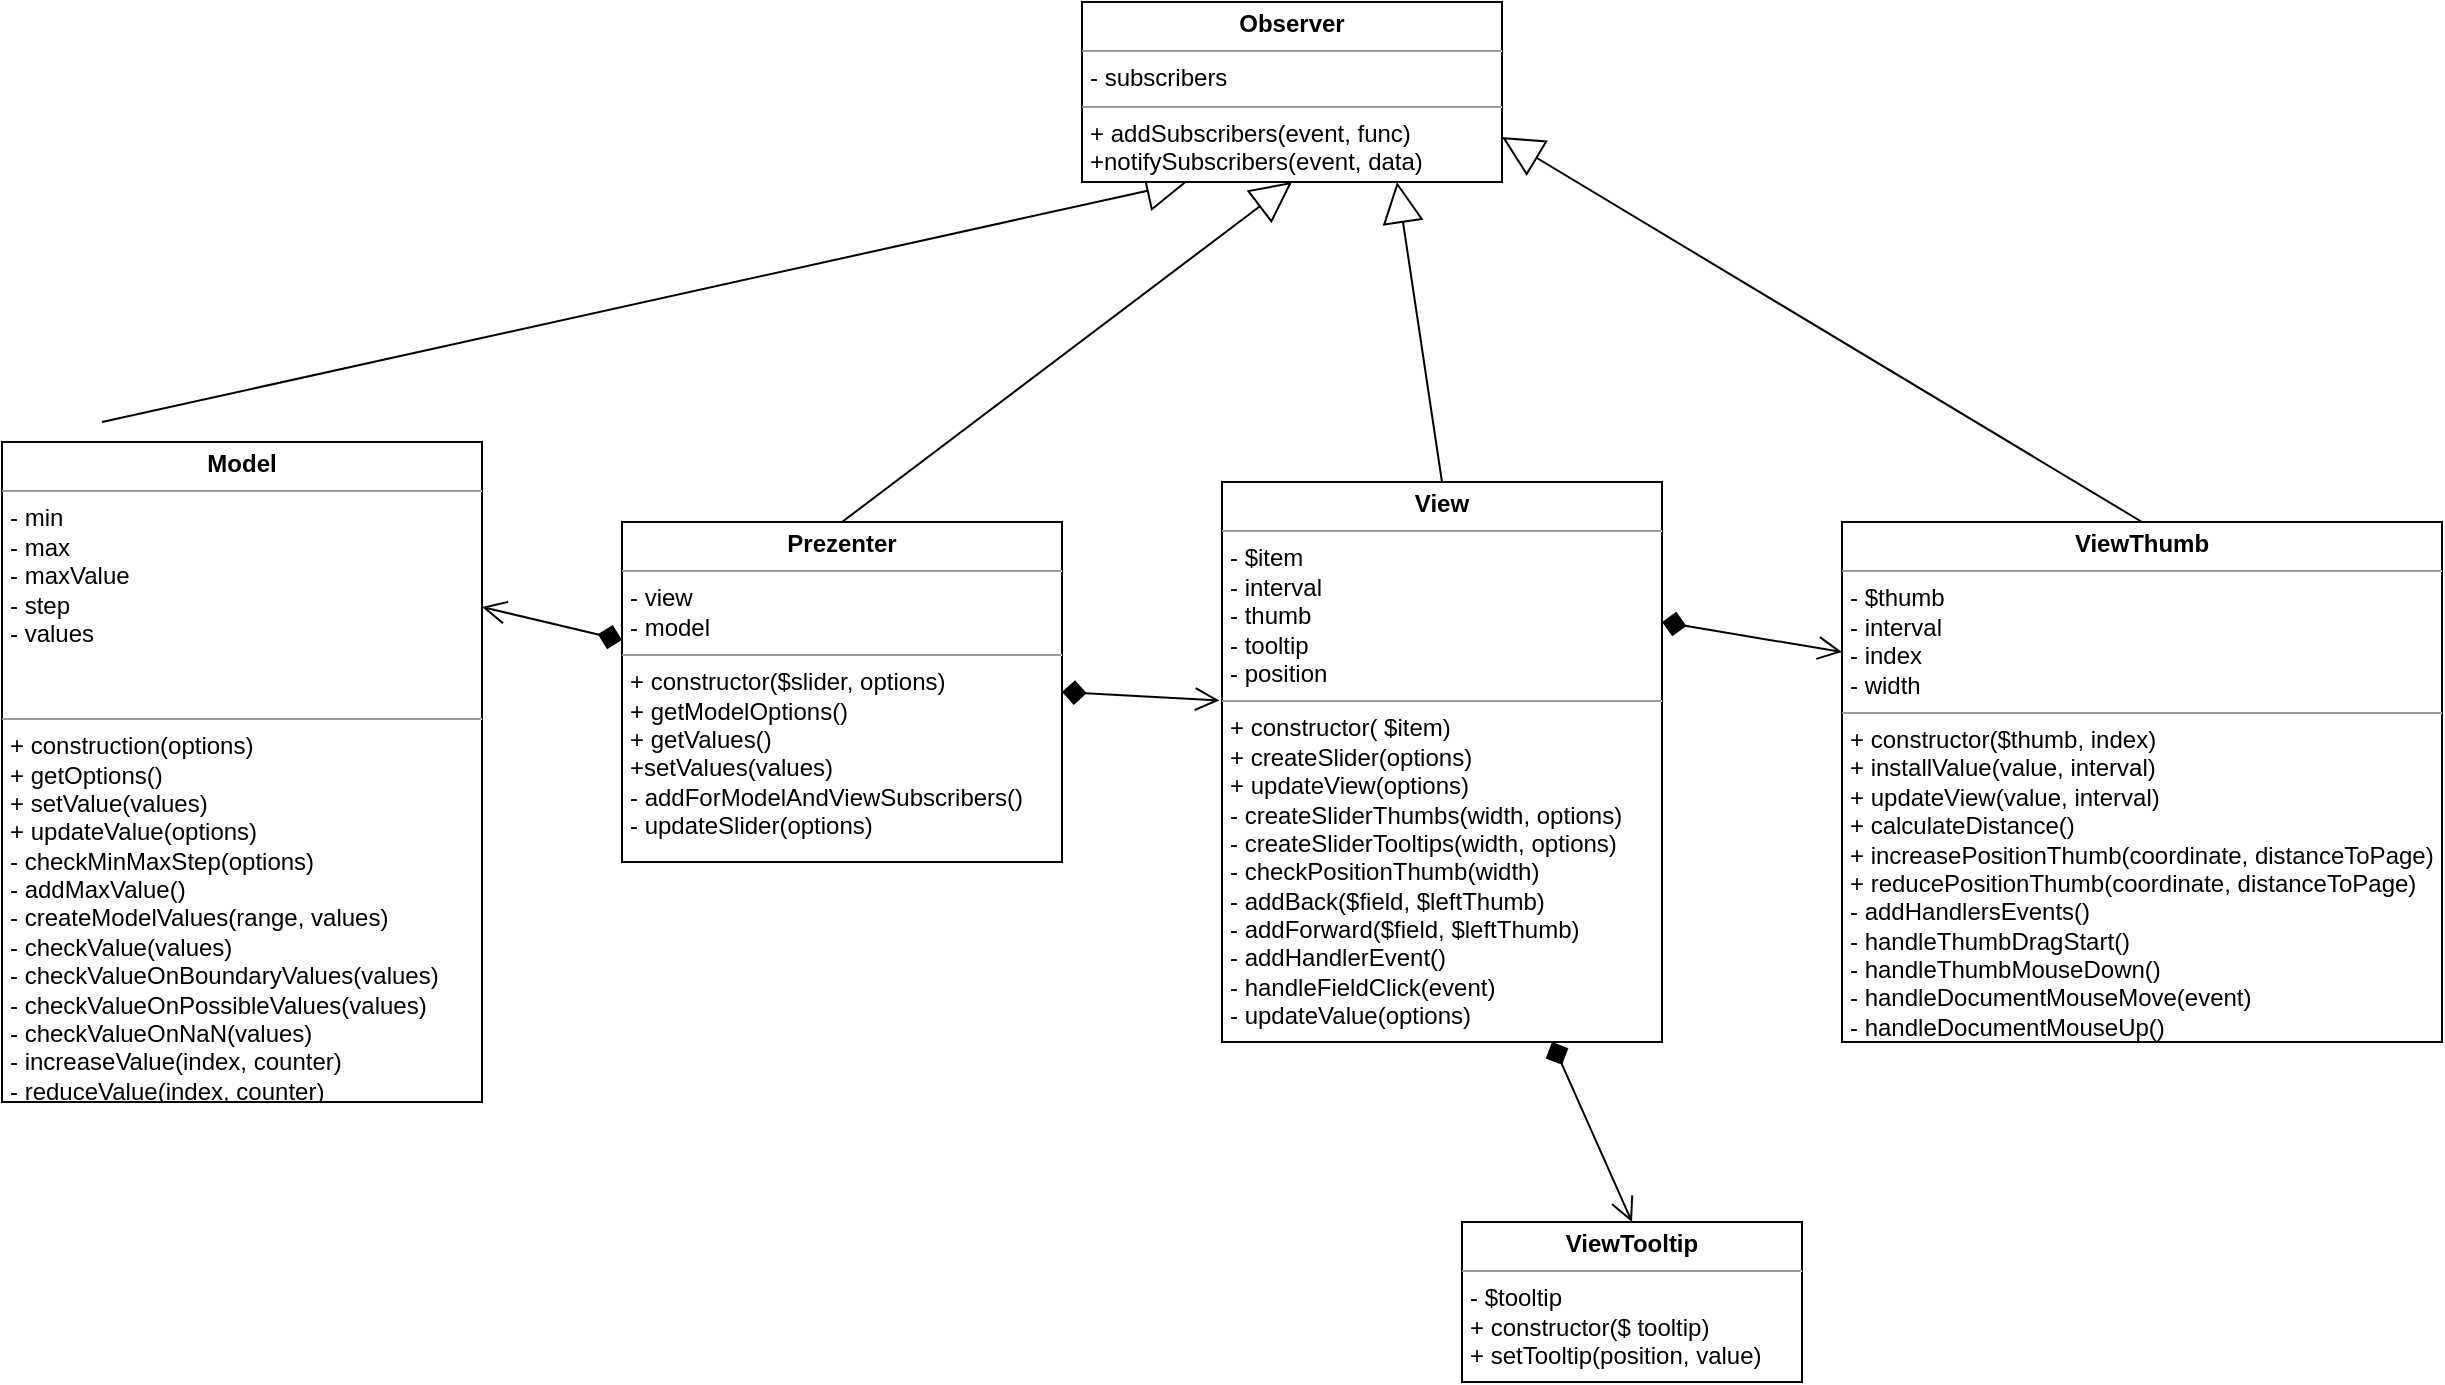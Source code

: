 <mxfile version="12.6.5" type="device"><diagram id="b0FALo2TkBtvMBZZqc2I" name="Page-1"><mxGraphModel dx="928" dy="599" grid="1" gridSize="10" guides="1" tooltips="1" connect="1" arrows="1" fold="1" page="1" pageScale="1" pageWidth="583" pageHeight="827" math="0" shadow="0"><root><mxCell id="0"/><mxCell id="1" parent="0"/><mxCell id="xUo614xl-tHmSQ-kUCxy-4" value="&lt;p style=&quot;margin: 0px ; margin-top: 4px ; text-align: center&quot;&gt;&lt;b&gt;Model&lt;/b&gt;&lt;/p&gt;&lt;hr size=&quot;1&quot;&gt;&lt;p style=&quot;margin: 0px ; margin-left: 4px&quot;&gt;- min&amp;nbsp;&lt;/p&gt;&lt;p style=&quot;margin: 0px ; margin-left: 4px&quot;&gt;- max&lt;/p&gt;&lt;p style=&quot;margin: 0px ; margin-left: 4px&quot;&gt;- maxValue&lt;br&gt;&lt;/p&gt;&lt;p style=&quot;margin: 0px ; margin-left: 4px&quot;&gt;- step&lt;/p&gt;&lt;p style=&quot;margin: 0px ; margin-left: 4px&quot;&gt;- values&lt;/p&gt;&lt;p style=&quot;margin: 0px ; margin-left: 4px&quot;&gt;&lt;br&gt;&lt;/p&gt;&lt;p style=&quot;margin: 0px ; margin-left: 4px&quot;&gt;&lt;br&gt;&lt;/p&gt;&lt;hr size=&quot;1&quot;&gt;&lt;p style=&quot;margin: 0px ; margin-left: 4px&quot;&gt;+ construction(options&lt;span&gt;)&lt;/span&gt;&lt;/p&gt;&lt;p style=&quot;margin: 0px ; margin-left: 4px&quot;&gt;+ getOptions()&lt;/p&gt;&lt;p style=&quot;margin: 0px ; margin-left: 4px&quot;&gt;+ setValue(values)&lt;/p&gt;&lt;p style=&quot;margin: 0px ; margin-left: 4px&quot;&gt;+ updateValue(options)&lt;/p&gt;&lt;p style=&quot;margin: 0px ; margin-left: 4px&quot;&gt;- checkMinMaxStep(options)&lt;/p&gt;&lt;p style=&quot;margin: 0px ; margin-left: 4px&quot;&gt;- addMaxValue()&lt;/p&gt;&lt;p style=&quot;margin: 0px ; margin-left: 4px&quot;&gt;- createModelValues(range, values)&lt;/p&gt;&lt;p style=&quot;margin: 0px ; margin-left: 4px&quot;&gt;- checkValue(values)&lt;/p&gt;&lt;p style=&quot;margin: 0px ; margin-left: 4px&quot;&gt;- checkValueOnBoundaryValues(values)&lt;/p&gt;&lt;p style=&quot;margin: 0px ; margin-left: 4px&quot;&gt;- checkValueOnPossibleValues(values)&lt;/p&gt;&lt;p style=&quot;margin: 0px ; margin-left: 4px&quot;&gt;- checkValueOnNaN(values)&lt;/p&gt;&lt;p style=&quot;margin: 0px ; margin-left: 4px&quot;&gt;- increaseValue(index, counter)&lt;/p&gt;&lt;p style=&quot;margin: 0px ; margin-left: 4px&quot;&gt;- reduceValue(index, counter)&amp;nbsp;&lt;/p&gt;&lt;p style=&quot;margin: 0px ; margin-left: 4px&quot;&gt;&lt;br&gt;&lt;/p&gt;" style="verticalAlign=top;align=left;overflow=fill;fontSize=12;fontFamily=Helvetica;html=1;" parent="1" vertex="1"><mxGeometry x="110" y="300" width="240" height="330" as="geometry"/></mxCell><mxCell id="xUo614xl-tHmSQ-kUCxy-28" style="rounded=0;orthogonalLoop=1;jettySize=auto;html=1;exitX=1;exitY=0.25;exitDx=0;exitDy=0;entryX=0;entryY=0.25;entryDx=0;entryDy=0;startArrow=diamond;startFill=1;startSize=10;endArrow=open;endFill=0;endSize=10;strokeColor=#000000;strokeWidth=1;" parent="1" source="xUo614xl-tHmSQ-kUCxy-20" target="xUo614xl-tHmSQ-kUCxy-26" edge="1"><mxGeometry relative="1" as="geometry"/></mxCell><mxCell id="xUo614xl-tHmSQ-kUCxy-33" style="edgeStyle=none;rounded=0;orthogonalLoop=1;jettySize=auto;html=1;exitX=0.75;exitY=1;exitDx=0;exitDy=0;entryX=0.5;entryY=0;entryDx=0;entryDy=0;startArrow=diamond;startFill=1;startSize=10;endArrow=open;endFill=0;endSize=10;strokeColor=#000000;strokeWidth=1;" parent="1" source="xUo614xl-tHmSQ-kUCxy-20" target="xUo614xl-tHmSQ-kUCxy-32" edge="1"><mxGeometry relative="1" as="geometry"/></mxCell><mxCell id="xUo614xl-tHmSQ-kUCxy-20" value="&lt;p style=&quot;margin: 0px ; margin-top: 4px ; text-align: center&quot;&gt;&lt;b&gt;View&lt;/b&gt;&lt;/p&gt;&lt;hr size=&quot;1&quot;&gt;&lt;p style=&quot;margin: 0px ; margin-left: 4px&quot;&gt;- $item&lt;/p&gt;&lt;p style=&quot;margin: 0px ; margin-left: 4px&quot;&gt;- interval&lt;/p&gt;&lt;p style=&quot;margin: 0px ; margin-left: 4px&quot;&gt;- thumb&lt;/p&gt;&lt;p style=&quot;margin: 0px ; margin-left: 4px&quot;&gt;- tooltip&lt;/p&gt;&lt;p style=&quot;margin: 0px ; margin-left: 4px&quot;&gt;- position&lt;/p&gt;&lt;hr size=&quot;1&quot;&gt;&lt;p style=&quot;margin: 0px ; margin-left: 4px&quot;&gt;+ constructor( $item)&lt;/p&gt;&lt;p style=&quot;margin: 0px ; margin-left: 4px&quot;&gt;+ createSlider(options)&lt;/p&gt;&lt;p style=&quot;margin: 0px ; margin-left: 4px&quot;&gt;+ updateView(options)&lt;/p&gt;&lt;p style=&quot;margin: 0px ; margin-left: 4px&quot;&gt;- createSliderThumbs(width, options)&lt;/p&gt;&lt;p style=&quot;margin: 0px ; margin-left: 4px&quot;&gt;- createSliderTooltips(width, options)&lt;/p&gt;&lt;p style=&quot;margin: 0px ; margin-left: 4px&quot;&gt;- checkPositionThumb(width)&lt;/p&gt;&lt;p style=&quot;margin: 0px ; margin-left: 4px&quot;&gt;- addBack($field, $leftThumb)&lt;/p&gt;&lt;p style=&quot;margin: 0px ; margin-left: 4px&quot;&gt;- addForward($field, $leftThumb)&lt;/p&gt;&lt;p style=&quot;margin: 0px ; margin-left: 4px&quot;&gt;- addHandlerEvent()&lt;/p&gt;&lt;p style=&quot;margin: 0px ; margin-left: 4px&quot;&gt;- handleFieldClick(event)&lt;/p&gt;&lt;p style=&quot;margin: 0px ; margin-left: 4px&quot;&gt;- updateValue(options)&lt;/p&gt;&lt;p style=&quot;margin: 0px ; margin-left: 4px&quot;&gt;&lt;br&gt;&lt;/p&gt;&lt;p style=&quot;margin: 0px ; margin-left: 4px&quot;&gt;&lt;br&gt;&lt;/p&gt;&lt;p style=&quot;margin: 0px ; margin-left: 4px&quot;&gt;&lt;br&gt;&lt;/p&gt;" style="verticalAlign=top;align=left;overflow=fill;fontSize=12;fontFamily=Helvetica;html=1;" parent="1" vertex="1"><mxGeometry x="720" y="320" width="220" height="280" as="geometry"/></mxCell><mxCell id="xUo614xl-tHmSQ-kUCxy-26" value="&lt;p style=&quot;margin: 0px ; margin-top: 4px ; text-align: center&quot;&gt;&lt;b&gt;ViewThumb&lt;/b&gt;&lt;/p&gt;&lt;hr size=&quot;1&quot;&gt;&lt;p style=&quot;margin: 0px ; margin-left: 4px&quot;&gt;- $thumb&lt;/p&gt;&lt;p style=&quot;margin: 0px ; margin-left: 4px&quot;&gt;- interval&lt;/p&gt;&lt;p style=&quot;margin: 0px ; margin-left: 4px&quot;&gt;&lt;span&gt;- index&lt;/span&gt;&lt;/p&gt;&lt;p style=&quot;margin: 0px ; margin-left: 4px&quot;&gt;- width&lt;/p&gt;&lt;hr size=&quot;1&quot;&gt;&lt;p style=&quot;margin: 0px ; margin-left: 4px&quot;&gt;+ constructor($thumb, index&lt;span&gt;)&lt;/span&gt;&lt;/p&gt;&lt;p style=&quot;margin: 0px ; margin-left: 4px&quot;&gt;&lt;span&gt;+ installValue(&lt;/span&gt;&lt;span&gt;value,&amp;nbsp;&lt;/span&gt;&lt;span&gt;interval&lt;/span&gt;&lt;span&gt;)&lt;/span&gt;&lt;/p&gt;&lt;p style=&quot;margin: 0px ; margin-left: 4px&quot;&gt;&lt;span&gt;+ updateView(value, interval)&lt;/span&gt;&lt;/p&gt;&lt;p style=&quot;margin: 0px ; margin-left: 4px&quot;&gt;&lt;span&gt;+ calculateDistance()&lt;/span&gt;&lt;/p&gt;&lt;p style=&quot;margin: 0px 0px 0px 4px&quot;&gt;+ increasePositionThumb(coordinate,&amp;nbsp;distanceToPage)&lt;/p&gt;&lt;p style=&quot;margin: 0px 0px 0px 4px&quot;&gt;+ reducePositionThumb(coordinate,&amp;nbsp;distanceToPage)&lt;/p&gt;&lt;p style=&quot;margin: 0px ; margin-left: 4px&quot;&gt;&lt;span&gt;- addHandlersEvents()&lt;/span&gt;&lt;/p&gt;&lt;p style=&quot;margin: 0px ; margin-left: 4px&quot;&gt;&lt;span&gt;- handleThumbDragStart()&lt;/span&gt;&lt;/p&gt;&lt;p style=&quot;margin: 0px ; margin-left: 4px&quot;&gt;&lt;span&gt;- handleThumbMouseDown()&lt;/span&gt;&lt;/p&gt;&lt;p style=&quot;margin: 0px ; margin-left: 4px&quot;&gt;&lt;span&gt;- handleDocumentMouseMove(event)&lt;/span&gt;&lt;/p&gt;&lt;p style=&quot;margin: 0px 0px 0px 4px&quot;&gt;- handleDocumentMouseUp()&lt;/p&gt;&lt;p style=&quot;margin: 0px 0px 0px 4px&quot;&gt;&lt;br&gt;&lt;/p&gt;&lt;p style=&quot;margin: 0px 0px 0px 4px&quot;&gt;&lt;br&gt;&lt;/p&gt;&lt;p style=&quot;margin: 0px ; margin-left: 4px&quot;&gt;&lt;span&gt;&lt;br&gt;&lt;/span&gt;&lt;/p&gt;&lt;p style=&quot;margin: 0px ; margin-left: 4px&quot;&gt;&lt;span&gt;&lt;br&gt;&lt;/span&gt;&lt;/p&gt;&lt;p style=&quot;margin: 0px ; margin-left: 4px&quot;&gt;&lt;span&gt;&lt;br&gt;&lt;/span&gt;&lt;/p&gt;" style="verticalAlign=top;align=left;overflow=fill;fontSize=12;fontFamily=Helvetica;html=1;" parent="1" vertex="1"><mxGeometry x="1030" y="340" width="300" height="260" as="geometry"/></mxCell><mxCell id="xUo614xl-tHmSQ-kUCxy-32" value="&lt;p style=&quot;margin: 0px ; margin-top: 4px ; text-align: center&quot;&gt;&lt;b&gt;ViewTooltip&lt;/b&gt;&lt;/p&gt;&lt;hr size=&quot;1&quot;&gt;&lt;p style=&quot;margin: 0px ; margin-left: 4px&quot;&gt;- $tooltip&lt;/p&gt;&lt;p style=&quot;margin: 0px ; margin-left: 4px&quot;&gt;+ constructor($ tooltip)&lt;/p&gt;&lt;p style=&quot;margin: 0px ; margin-left: 4px&quot;&gt;+ setTooltip(position, value)&lt;/p&gt;" style="verticalAlign=top;align=left;overflow=fill;fontSize=12;fontFamily=Helvetica;html=1;" parent="1" vertex="1"><mxGeometry x="840" y="690" width="170" height="80" as="geometry"/></mxCell><mxCell id="xUo614xl-tHmSQ-kUCxy-39" style="rounded=0;orthogonalLoop=1;jettySize=auto;html=1;entryX=0.25;entryY=1;entryDx=0;entryDy=0;startArrow=none;startFill=0;endArrow=block;endFill=0;strokeColor=#000000;strokeWidth=1;endSize=18;" parent="1" target="mlaNFtIZjUUmR20E6tuK-22" edge="1"><mxGeometry relative="1" as="geometry"><mxPoint x="160" y="290" as="sourcePoint"/><mxPoint x="412.5" y="170" as="targetPoint"/></mxGeometry></mxCell><mxCell id="xUo614xl-tHmSQ-kUCxy-42" value="" style="edgeStyle=none;rounded=0;orthogonalLoop=1;jettySize=auto;html=1;startArrow=diamond;startFill=1;startSize=10;endArrow=open;endFill=0;endSize=10;strokeColor=#000000;strokeWidth=1;entryX=1;entryY=0.25;entryDx=0;entryDy=0;" parent="1" source="xUo614xl-tHmSQ-kUCxy-38" target="xUo614xl-tHmSQ-kUCxy-4" edge="1"><mxGeometry relative="1" as="geometry"><mxPoint x="580" y="495" as="targetPoint"/></mxGeometry></mxCell><mxCell id="xUo614xl-tHmSQ-kUCxy-46" style="edgeStyle=none;rounded=0;orthogonalLoop=1;jettySize=auto;html=1;exitX=1;exitY=0.5;exitDx=0;exitDy=0;entryX=-0.006;entryY=0.39;entryDx=0;entryDy=0;entryPerimeter=0;startArrow=diamond;startFill=1;startSize=10;endArrow=open;endFill=0;endSize=10;strokeColor=#000000;strokeWidth=1;" parent="1" source="xUo614xl-tHmSQ-kUCxy-38" target="xUo614xl-tHmSQ-kUCxy-20" edge="1"><mxGeometry relative="1" as="geometry"/></mxCell><mxCell id="xUo614xl-tHmSQ-kUCxy-38" value="&lt;p style=&quot;margin: 0px ; margin-top: 4px ; text-align: center&quot;&gt;&lt;b&gt;Prezenter&lt;/b&gt;&lt;/p&gt;&lt;hr size=&quot;1&quot;&gt;&lt;p style=&quot;margin: 0px ; margin-left: 4px&quot;&gt;&lt;span&gt;- view&lt;/span&gt;&lt;br&gt;&lt;/p&gt;&lt;p style=&quot;margin: 0px ; margin-left: 4px&quot;&gt;&lt;span&gt;- model&lt;/span&gt;&lt;/p&gt;&lt;hr size=&quot;1&quot;&gt;&lt;p style=&quot;margin: 0px ; margin-left: 4px&quot;&gt;+ constructor($slider, options)&lt;/p&gt;&lt;p style=&quot;margin: 0px ; margin-left: 4px&quot;&gt;+ getModelOptions()&lt;/p&gt;&lt;p style=&quot;margin: 0px ; margin-left: 4px&quot;&gt;+ getValues()&lt;/p&gt;&lt;p style=&quot;margin: 0px ; margin-left: 4px&quot;&gt;+setValues(values)&lt;/p&gt;&lt;p style=&quot;margin: 0px ; margin-left: 4px&quot;&gt;- addForModelAndViewSubscribers()&lt;/p&gt;&lt;p style=&quot;margin: 0px ; margin-left: 4px&quot;&gt;- updateSlider(options)&lt;/p&gt;&lt;p style=&quot;margin: 0px ; margin-left: 4px&quot;&gt;&lt;br&gt;&lt;/p&gt;" style="verticalAlign=top;align=left;overflow=fill;fontSize=12;fontFamily=Helvetica;html=1;" parent="1" vertex="1"><mxGeometry x="420" y="340" width="220" height="170" as="geometry"/></mxCell><mxCell id="mlaNFtIZjUUmR20E6tuK-22" value="&lt;p style=&quot;margin: 0px ; margin-top: 4px ; text-align: center&quot;&gt;&lt;span style=&quot;font-weight: 700&quot;&gt;Observer&lt;/span&gt;&lt;br&gt;&lt;/p&gt;&lt;hr size=&quot;1&quot;&gt;&lt;p style=&quot;margin: 0px ; margin-left: 4px&quot;&gt;- subscribers&lt;br&gt;&lt;/p&gt;&lt;hr size=&quot;1&quot;&gt;&lt;p style=&quot;margin: 0px ; margin-left: 4px&quot;&gt;+ addSubscribers(event, func)&lt;br style=&quot;padding: 0px ; margin: 0px&quot;&gt;+notifySubscribers(event, data)&lt;/p&gt;&lt;div style=&quot;padding: 0px ; margin: 0px&quot;&gt;&lt;br style=&quot;padding: 0px ; margin: 0px&quot;&gt;&lt;/div&gt;" style="verticalAlign=top;align=left;overflow=fill;fontSize=12;fontFamily=Helvetica;html=1;" parent="1" vertex="1"><mxGeometry x="650" y="80" width="210" height="90" as="geometry"/></mxCell><mxCell id="mlaNFtIZjUUmR20E6tuK-23" style="rounded=0;orthogonalLoop=1;jettySize=auto;html=1;exitX=0.5;exitY=0;exitDx=0;exitDy=0;entryX=0.5;entryY=1;entryDx=0;entryDy=0;startArrow=none;startFill=0;endArrow=block;endFill=0;strokeColor=#000000;strokeWidth=1;endSize=18;" parent="1" source="xUo614xl-tHmSQ-kUCxy-38" target="mlaNFtIZjUUmR20E6tuK-22" edge="1"><mxGeometry relative="1" as="geometry"><mxPoint x="500" y="350" as="sourcePoint"/><mxPoint x="575" y="170" as="targetPoint"/></mxGeometry></mxCell><mxCell id="mlaNFtIZjUUmR20E6tuK-24" style="rounded=0;orthogonalLoop=1;jettySize=auto;html=1;exitX=0.5;exitY=0;exitDx=0;exitDy=0;startArrow=none;startFill=0;endArrow=block;endFill=0;strokeColor=#000000;strokeWidth=1;endSize=18;entryX=0.75;entryY=1;entryDx=0;entryDy=0;" parent="1" source="xUo614xl-tHmSQ-kUCxy-20" target="mlaNFtIZjUUmR20E6tuK-22" edge="1"><mxGeometry relative="1" as="geometry"><mxPoint x="827" y="340" as="sourcePoint"/><mxPoint x="805" y="130" as="targetPoint"/></mxGeometry></mxCell><mxCell id="mlaNFtIZjUUmR20E6tuK-25" style="rounded=0;orthogonalLoop=1;jettySize=auto;html=1;startArrow=none;startFill=0;endArrow=block;endFill=0;strokeColor=#000000;strokeWidth=1;endSize=18;exitX=0.5;exitY=0;exitDx=0;exitDy=0;entryX=1;entryY=0.75;entryDx=0;entryDy=0;" parent="1" source="xUo614xl-tHmSQ-kUCxy-26" target="mlaNFtIZjUUmR20E6tuK-22" edge="1"><mxGeometry relative="1" as="geometry"><mxPoint x="1450" y="290" as="sourcePoint"/><mxPoint x="810" y="130" as="targetPoint"/></mxGeometry></mxCell></root></mxGraphModel></diagram></mxfile>